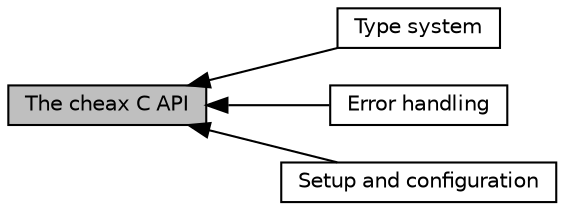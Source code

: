 digraph "The cheax C API"
{
  edge [fontname="Helvetica",fontsize="10",labelfontname="Helvetica",labelfontsize="10"];
  node [fontname="Helvetica",fontsize="10",shape=box];
  rankdir=LR;
  Node2 [label="Type system",height=0.2,width=0.4,color="black", fillcolor="white", style="filled",URL="$group__TypeSystem.html",tooltip="Functions and datastructures to create, examine and manipulate cheax expressions and their types."];
  Node1 [label="The cheax C API",height=0.2,width=0.4,color="black", fillcolor="grey75", style="filled", fontcolor="black",tooltip="API functions to interface with cheax from C/C++."];
  Node3 [label="Error handling",height=0.2,width=0.4,color="black", fillcolor="white", style="filled",URL="$group__ErrorHandling.html",tooltip="Error codes and ways to deal with them."];
  Node4 [label="Setup and configuration",height=0.2,width=0.4,color="black", fillcolor="white", style="filled",URL="$group__SetupConfig.html",tooltip="Functions and datastructures to initialize, clean up and configure a cheax virtual machine instance."];
  Node1->Node2 [shape=plaintext, dir="back", style="solid"];
  Node1->Node3 [shape=plaintext, dir="back", style="solid"];
  Node1->Node4 [shape=plaintext, dir="back", style="solid"];
}
